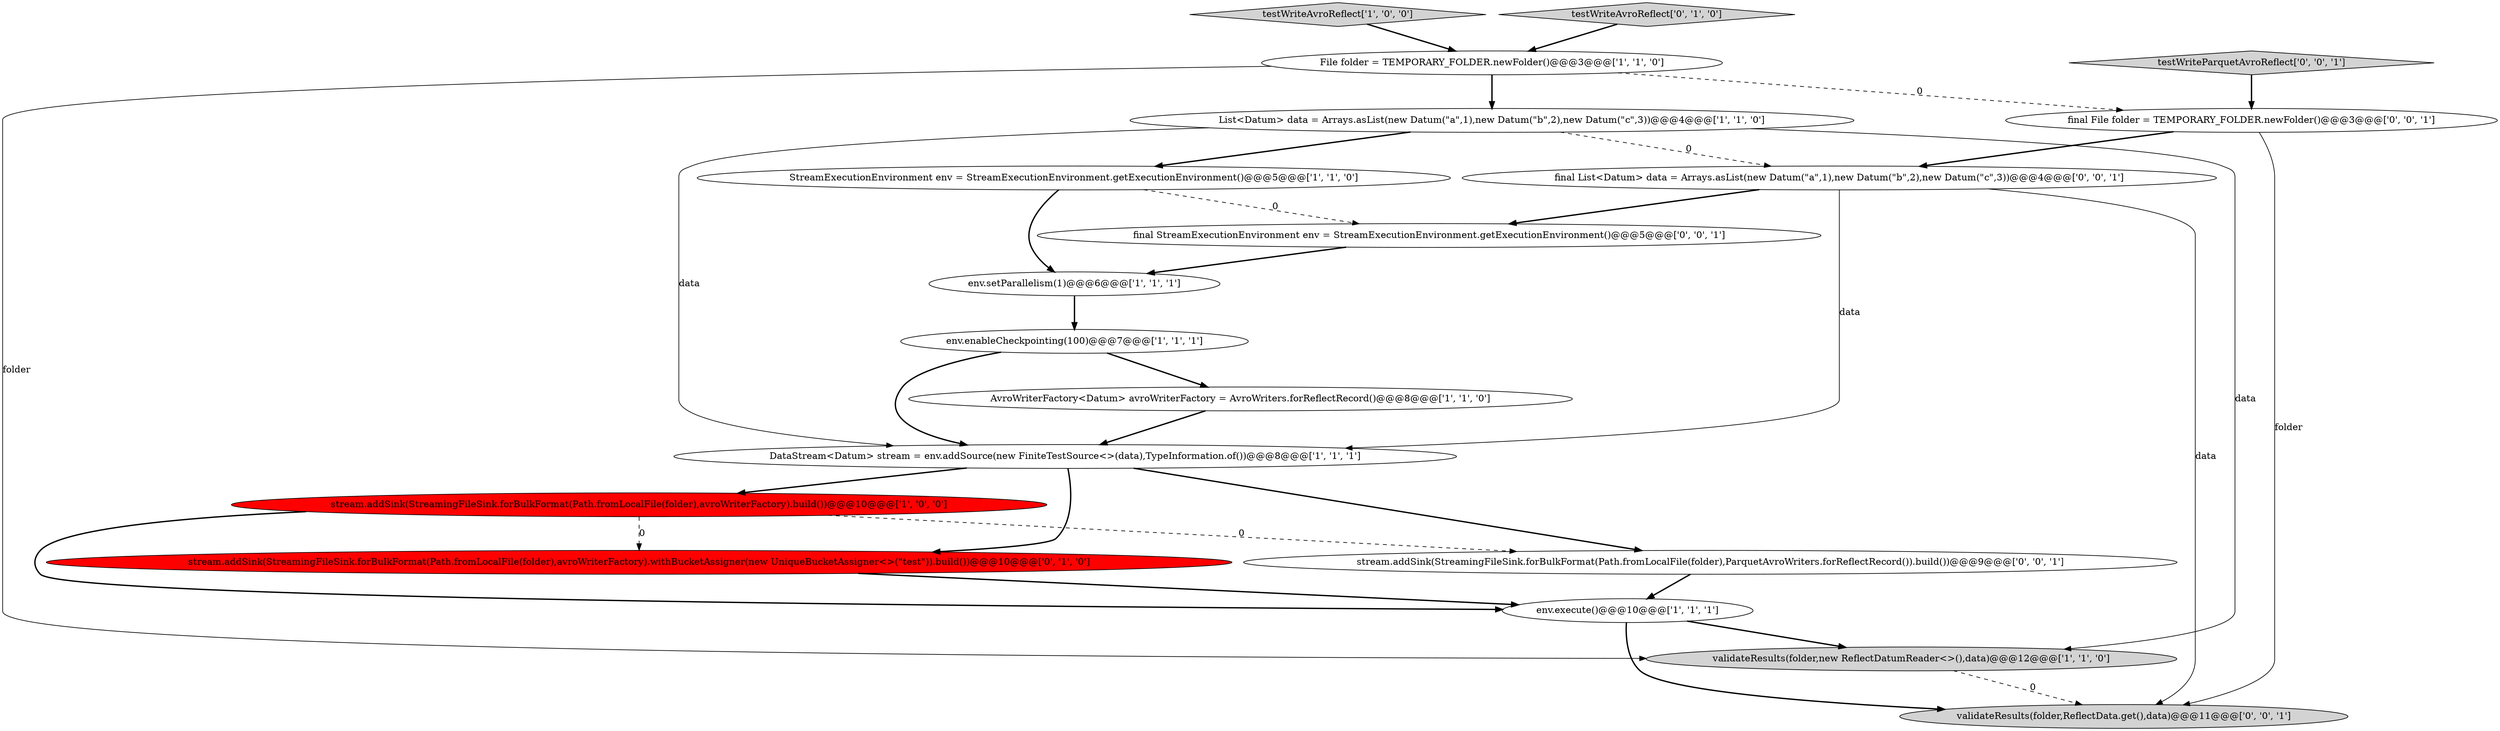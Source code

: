 digraph {
16 [style = filled, label = "final StreamExecutionEnvironment env = StreamExecutionEnvironment.getExecutionEnvironment()@@@5@@@['0', '0', '1']", fillcolor = white, shape = ellipse image = "AAA0AAABBB3BBB"];
9 [style = filled, label = "File folder = TEMPORARY_FOLDER.newFolder()@@@3@@@['1', '1', '0']", fillcolor = white, shape = ellipse image = "AAA0AAABBB1BBB"];
0 [style = filled, label = "stream.addSink(StreamingFileSink.forBulkFormat(Path.fromLocalFile(folder),avroWriterFactory).build())@@@10@@@['1', '0', '0']", fillcolor = red, shape = ellipse image = "AAA1AAABBB1BBB"];
2 [style = filled, label = "AvroWriterFactory<Datum> avroWriterFactory = AvroWriters.forReflectRecord()@@@8@@@['1', '1', '0']", fillcolor = white, shape = ellipse image = "AAA0AAABBB1BBB"];
15 [style = filled, label = "stream.addSink(StreamingFileSink.forBulkFormat(Path.fromLocalFile(folder),ParquetAvroWriters.forReflectRecord()).build())@@@9@@@['0', '0', '1']", fillcolor = white, shape = ellipse image = "AAA0AAABBB3BBB"];
10 [style = filled, label = "List<Datum> data = Arrays.asList(new Datum(\"a\",1),new Datum(\"b\",2),new Datum(\"c\",3))@@@4@@@['1', '1', '0']", fillcolor = white, shape = ellipse image = "AAA0AAABBB1BBB"];
4 [style = filled, label = "env.execute()@@@10@@@['1', '1', '1']", fillcolor = white, shape = ellipse image = "AAA0AAABBB1BBB"];
7 [style = filled, label = "StreamExecutionEnvironment env = StreamExecutionEnvironment.getExecutionEnvironment()@@@5@@@['1', '1', '0']", fillcolor = white, shape = ellipse image = "AAA0AAABBB1BBB"];
12 [style = filled, label = "stream.addSink(StreamingFileSink.forBulkFormat(Path.fromLocalFile(folder),avroWriterFactory).withBucketAssigner(new UniqueBucketAssigner<>(\"test\")).build())@@@10@@@['0', '1', '0']", fillcolor = red, shape = ellipse image = "AAA1AAABBB2BBB"];
17 [style = filled, label = "final List<Datum> data = Arrays.asList(new Datum(\"a\",1),new Datum(\"b\",2),new Datum(\"c\",3))@@@4@@@['0', '0', '1']", fillcolor = white, shape = ellipse image = "AAA0AAABBB3BBB"];
13 [style = filled, label = "final File folder = TEMPORARY_FOLDER.newFolder()@@@3@@@['0', '0', '1']", fillcolor = white, shape = ellipse image = "AAA0AAABBB3BBB"];
18 [style = filled, label = "testWriteParquetAvroReflect['0', '0', '1']", fillcolor = lightgray, shape = diamond image = "AAA0AAABBB3BBB"];
1 [style = filled, label = "env.setParallelism(1)@@@6@@@['1', '1', '1']", fillcolor = white, shape = ellipse image = "AAA0AAABBB1BBB"];
5 [style = filled, label = "testWriteAvroReflect['1', '0', '0']", fillcolor = lightgray, shape = diamond image = "AAA0AAABBB1BBB"];
8 [style = filled, label = "validateResults(folder,new ReflectDatumReader<>(),data)@@@12@@@['1', '1', '0']", fillcolor = lightgray, shape = ellipse image = "AAA0AAABBB1BBB"];
11 [style = filled, label = "testWriteAvroReflect['0', '1', '0']", fillcolor = lightgray, shape = diamond image = "AAA0AAABBB2BBB"];
14 [style = filled, label = "validateResults(folder,ReflectData.get(),data)@@@11@@@['0', '0', '1']", fillcolor = lightgray, shape = ellipse image = "AAA0AAABBB3BBB"];
3 [style = filled, label = "DataStream<Datum> stream = env.addSource(new FiniteTestSource<>(data),TypeInformation.of())@@@8@@@['1', '1', '1']", fillcolor = white, shape = ellipse image = "AAA0AAABBB1BBB"];
6 [style = filled, label = "env.enableCheckpointing(100)@@@7@@@['1', '1', '1']", fillcolor = white, shape = ellipse image = "AAA0AAABBB1BBB"];
6->3 [style = bold, label=""];
10->8 [style = solid, label="data"];
4->14 [style = bold, label=""];
7->1 [style = bold, label=""];
5->9 [style = bold, label=""];
7->16 [style = dashed, label="0"];
2->3 [style = bold, label=""];
9->8 [style = solid, label="folder"];
13->14 [style = solid, label="folder"];
17->3 [style = solid, label="data"];
0->15 [style = dashed, label="0"];
3->15 [style = bold, label=""];
9->10 [style = bold, label=""];
3->12 [style = bold, label=""];
0->12 [style = dashed, label="0"];
8->14 [style = dashed, label="0"];
11->9 [style = bold, label=""];
10->7 [style = bold, label=""];
3->0 [style = bold, label=""];
6->2 [style = bold, label=""];
13->17 [style = bold, label=""];
1->6 [style = bold, label=""];
12->4 [style = bold, label=""];
16->1 [style = bold, label=""];
10->3 [style = solid, label="data"];
0->4 [style = bold, label=""];
17->14 [style = solid, label="data"];
15->4 [style = bold, label=""];
9->13 [style = dashed, label="0"];
18->13 [style = bold, label=""];
10->17 [style = dashed, label="0"];
4->8 [style = bold, label=""];
17->16 [style = bold, label=""];
}
